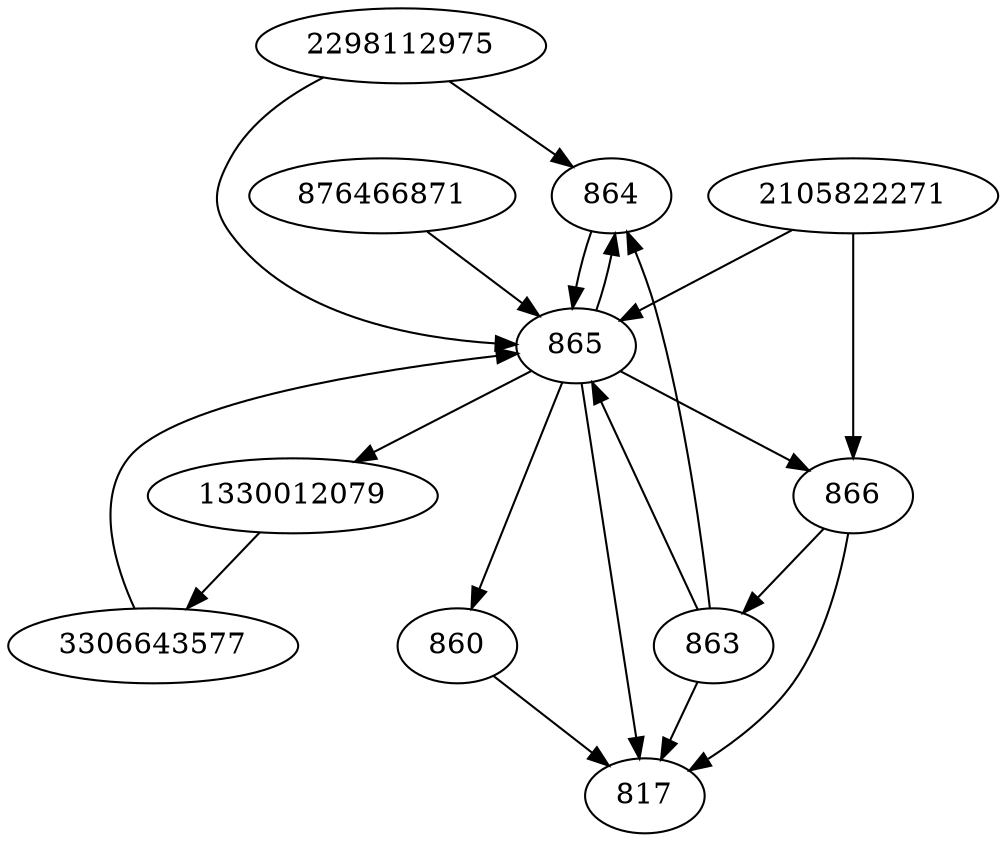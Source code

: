 strict digraph  {
864;
865;
866;
1330012079;
2298112975;
817;
876466871;
3306643577;
860;
2105822271;
863;
864 -> 865;
865 -> 864;
865 -> 817;
865 -> 866;
865 -> 860;
865 -> 1330012079;
866 -> 817;
866 -> 863;
1330012079 -> 3306643577;
2298112975 -> 864;
2298112975 -> 865;
876466871 -> 865;
3306643577 -> 865;
860 -> 817;
2105822271 -> 865;
2105822271 -> 866;
863 -> 864;
863 -> 817;
863 -> 865;
}
